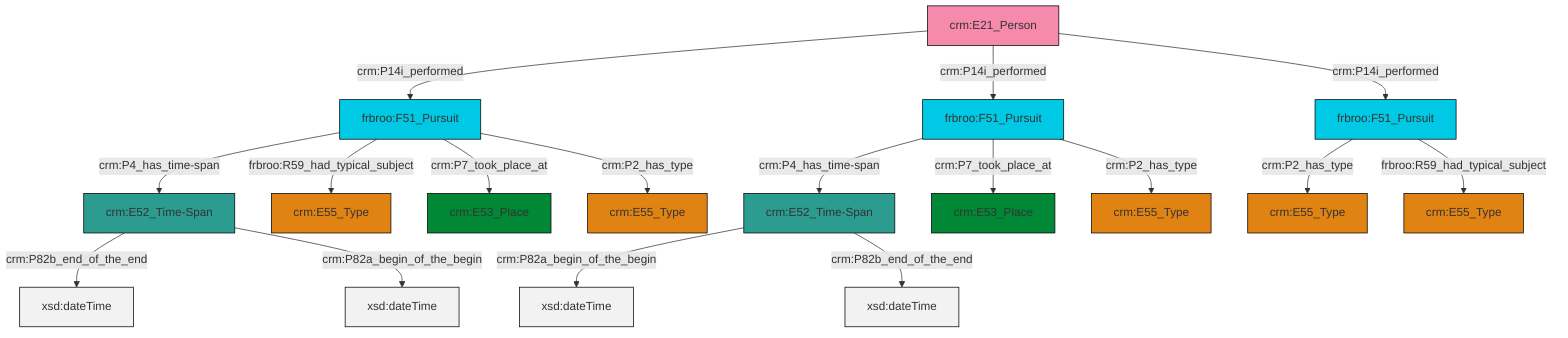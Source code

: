 graph TD
classDef Literal fill:#f2f2f2,stroke:#000000;
classDef CRM_Entity fill:#FFFFFF,stroke:#000000;
classDef Temporal_Entity fill:#00C9E6, stroke:#000000;
classDef Type fill:#E18312, stroke:#000000;
classDef Time-Span fill:#2C9C91, stroke:#000000;
classDef Appellation fill:#FFEB7F, stroke:#000000;
classDef Place fill:#008836, stroke:#000000;
classDef Persistent_Item fill:#B266B2, stroke:#000000;
classDef Conceptual_Object fill:#FFD700, stroke:#000000;
classDef Physical_Thing fill:#D2B48C, stroke:#000000;
classDef Actor fill:#f58aad, stroke:#000000;
classDef PC_Classes fill:#4ce600, stroke:#000000;
classDef Multi fill:#cccccc,stroke:#000000;

2["crm:E52_Time-Span"]:::Time-Span -->|crm:P82b_end_of_the_end| 3[xsd:dateTime]:::Literal
2["crm:E52_Time-Span"]:::Time-Span -->|crm:P82a_begin_of_the_begin| 6[xsd:dateTime]:::Literal
7["frbroo:F51_Pursuit"]:::Temporal_Entity -->|crm:P4_has_time-span| 8["crm:E52_Time-Span"]:::Time-Span
8["crm:E52_Time-Span"]:::Time-Span -->|crm:P82a_begin_of_the_begin| 9[xsd:dateTime]:::Literal
10["crm:E21_Person"]:::Actor -->|crm:P14i_performed| 11["frbroo:F51_Pursuit"]:::Temporal_Entity
11["frbroo:F51_Pursuit"]:::Temporal_Entity -->|crm:P4_has_time-span| 2["crm:E52_Time-Span"]:::Time-Span
10["crm:E21_Person"]:::Actor -->|crm:P14i_performed| 7["frbroo:F51_Pursuit"]:::Temporal_Entity
7["frbroo:F51_Pursuit"]:::Temporal_Entity -->|crm:P7_took_place_at| 15["crm:E53_Place"]:::Place
20["frbroo:F51_Pursuit"]:::Temporal_Entity -->|crm:P2_has_type| 17["crm:E55_Type"]:::Type
20["frbroo:F51_Pursuit"]:::Temporal_Entity -->|frbroo:R59_had_typical_subject| 25["crm:E55_Type"]:::Type
11["frbroo:F51_Pursuit"]:::Temporal_Entity -->|frbroo:R59_had_typical_subject| 4["crm:E55_Type"]:::Type
11["frbroo:F51_Pursuit"]:::Temporal_Entity -->|crm:P7_took_place_at| 23["crm:E53_Place"]:::Place
10["crm:E21_Person"]:::Actor -->|crm:P14i_performed| 20["frbroo:F51_Pursuit"]:::Temporal_Entity
11["frbroo:F51_Pursuit"]:::Temporal_Entity -->|crm:P2_has_type| 13["crm:E55_Type"]:::Type
7["frbroo:F51_Pursuit"]:::Temporal_Entity -->|crm:P2_has_type| 0["crm:E55_Type"]:::Type
8["crm:E52_Time-Span"]:::Time-Span -->|crm:P82b_end_of_the_end| 32[xsd:dateTime]:::Literal